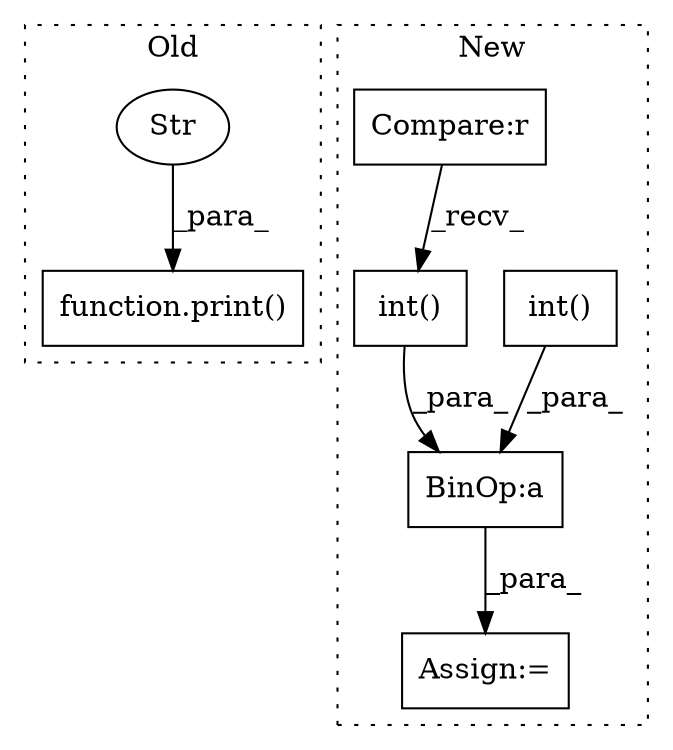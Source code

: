 digraph G {
subgraph cluster0 {
1 [label="function.print()" a="75" s="1896,1928" l="6,1" shape="box"];
5 [label="Str" a="66" s="1902" l="14" shape="ellipse"];
label = "Old";
style="dotted";
}
subgraph cluster1 {
2 [label="int()" a="75" s="1914" l="15" shape="box"];
3 [label="Assign:=" a="68" s="1945" l="3" shape="box"];
4 [label="int()" a="75" s="1894" l="17" shape="box"];
6 [label="BinOp:a" a="82" s="1911" l="3" shape="box"];
7 [label="Compare:r" a="40" s="1839" l="35" shape="box"];
label = "New";
style="dotted";
}
2 -> 6 [label="_para_"];
4 -> 6 [label="_para_"];
5 -> 1 [label="_para_"];
6 -> 3 [label="_para_"];
7 -> 4 [label="_recv_"];
}